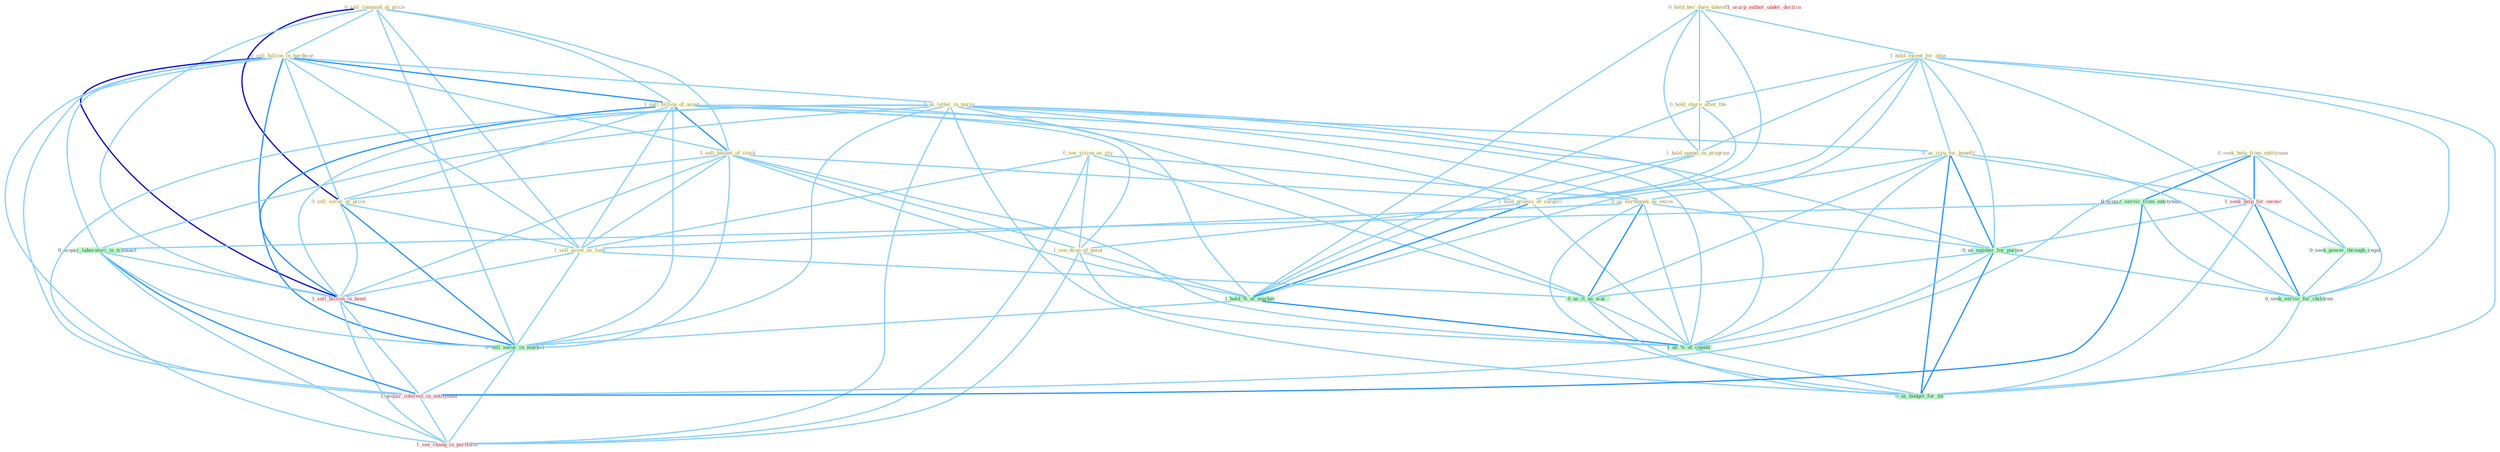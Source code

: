 Graph G{ 
    node
    [shape=polygon,style=filled,width=.5,height=.06,color="#BDFCC9",fixedsize=true,fontsize=4,
    fontcolor="#2f4f4f"];
    {node
    [color="#ffffe0", fontcolor="#8b7d6b"] "0_hold_her_dure_takeoff " "0_sell_commod_at_price " "1_hold_incent_for_abus " "0_see_vision_as_cry " "0_hold_share_after_the " "0_sell_billion_in_hardwar " "1_sell_billion_of_asset " "0_us_letter_in_pursu " "0_seek_help_from_entitynam " "1_hold_spend_on_program " "1_sell_basket_of_stock " "0_us_issu_for_benefit " "0_sell_secur_at_price " "1_hold_promis_of_surgeri " "1_see_drop_of_point " "0_us_earthquak_as_excus " "1_sell_asset_as_loan "}
{node [color="#fff0f5", fontcolor="#b22222"] "1_seek_help_for_owner " "1_sell_billion_in_bond " "1_usurp_author_under_doctrin " "1_acquir_interest_in_entitynam " "1_see_chang_in_portfolio "}
edge [color="#B0E2FF"];

	"0_hold_her_dure_takeoff " -- "1_hold_incent_for_abus " [w="1", color="#87cefa" ];
	"0_hold_her_dure_takeoff " -- "0_hold_share_after_the " [w="1", color="#87cefa" ];
	"0_hold_her_dure_takeoff " -- "1_hold_spend_on_program " [w="1", color="#87cefa" ];
	"0_hold_her_dure_takeoff " -- "1_hold_promis_of_surgeri " [w="1", color="#87cefa" ];
	"0_hold_her_dure_takeoff " -- "1_hold_%_of_market " [w="1", color="#87cefa" ];
	"0_sell_commod_at_price " -- "0_sell_billion_in_hardwar " [w="1", color="#87cefa" ];
	"0_sell_commod_at_price " -- "1_sell_billion_of_asset " [w="1", color="#87cefa" ];
	"0_sell_commod_at_price " -- "1_sell_basket_of_stock " [w="1", color="#87cefa" ];
	"0_sell_commod_at_price " -- "0_sell_secur_at_price " [w="3", color="#0000cd" , len=0.6];
	"0_sell_commod_at_price " -- "1_sell_asset_as_loan " [w="1", color="#87cefa" ];
	"0_sell_commod_at_price " -- "1_sell_billion_in_bond " [w="1", color="#87cefa" ];
	"0_sell_commod_at_price " -- "0_sell_secur_in_market " [w="1", color="#87cefa" ];
	"1_hold_incent_for_abus " -- "0_hold_share_after_the " [w="1", color="#87cefa" ];
	"1_hold_incent_for_abus " -- "1_hold_spend_on_program " [w="1", color="#87cefa" ];
	"1_hold_incent_for_abus " -- "0_us_issu_for_benefit " [w="1", color="#87cefa" ];
	"1_hold_incent_for_abus " -- "1_hold_promis_of_surgeri " [w="1", color="#87cefa" ];
	"1_hold_incent_for_abus " -- "1_seek_help_for_owner " [w="1", color="#87cefa" ];
	"1_hold_incent_for_abus " -- "1_hold_%_of_market " [w="1", color="#87cefa" ];
	"1_hold_incent_for_abus " -- "0_us_number_for_purpos " [w="1", color="#87cefa" ];
	"1_hold_incent_for_abus " -- "0_seek_servic_for_children " [w="1", color="#87cefa" ];
	"1_hold_incent_for_abus " -- "0_us_budget_for_thi " [w="1", color="#87cefa" ];
	"0_see_vision_as_cry " -- "1_see_drop_of_point " [w="1", color="#87cefa" ];
	"0_see_vision_as_cry " -- "0_us_earthquak_as_excus " [w="1", color="#87cefa" ];
	"0_see_vision_as_cry " -- "1_sell_asset_as_loan " [w="1", color="#87cefa" ];
	"0_see_vision_as_cry " -- "0_us_it_as_wai " [w="1", color="#87cefa" ];
	"0_see_vision_as_cry " -- "1_see_chang_in_portfolio " [w="1", color="#87cefa" ];
	"0_hold_share_after_the " -- "1_hold_spend_on_program " [w="1", color="#87cefa" ];
	"0_hold_share_after_the " -- "1_hold_promis_of_surgeri " [w="1", color="#87cefa" ];
	"0_hold_share_after_the " -- "1_hold_%_of_market " [w="1", color="#87cefa" ];
	"0_sell_billion_in_hardwar " -- "1_sell_billion_of_asset " [w="2", color="#1e90ff" , len=0.8];
	"0_sell_billion_in_hardwar " -- "0_us_letter_in_pursu " [w="1", color="#87cefa" ];
	"0_sell_billion_in_hardwar " -- "1_sell_basket_of_stock " [w="1", color="#87cefa" ];
	"0_sell_billion_in_hardwar " -- "0_sell_secur_at_price " [w="1", color="#87cefa" ];
	"0_sell_billion_in_hardwar " -- "1_sell_asset_as_loan " [w="1", color="#87cefa" ];
	"0_sell_billion_in_hardwar " -- "0_acquir_laboratori_in_transact " [w="1", color="#87cefa" ];
	"0_sell_billion_in_hardwar " -- "1_sell_billion_in_bond " [w="3", color="#0000cd" , len=0.6];
	"0_sell_billion_in_hardwar " -- "0_sell_secur_in_market " [w="2", color="#1e90ff" , len=0.8];
	"0_sell_billion_in_hardwar " -- "1_acquir_interest_in_entitynam " [w="1", color="#87cefa" ];
	"0_sell_billion_in_hardwar " -- "1_see_chang_in_portfolio " [w="1", color="#87cefa" ];
	"1_sell_billion_of_asset " -- "1_sell_basket_of_stock " [w="2", color="#1e90ff" , len=0.8];
	"1_sell_billion_of_asset " -- "0_sell_secur_at_price " [w="1", color="#87cefa" ];
	"1_sell_billion_of_asset " -- "1_hold_promis_of_surgeri " [w="1", color="#87cefa" ];
	"1_sell_billion_of_asset " -- "1_see_drop_of_point " [w="1", color="#87cefa" ];
	"1_sell_billion_of_asset " -- "1_sell_asset_as_loan " [w="1", color="#87cefa" ];
	"1_sell_billion_of_asset " -- "1_hold_%_of_market " [w="1", color="#87cefa" ];
	"1_sell_billion_of_asset " -- "1_sell_billion_in_bond " [w="2", color="#1e90ff" , len=0.8];
	"1_sell_billion_of_asset " -- "1_us_%_of_capabl " [w="1", color="#87cefa" ];
	"1_sell_billion_of_asset " -- "0_sell_secur_in_market " [w="1", color="#87cefa" ];
	"0_us_letter_in_pursu " -- "0_us_issu_for_benefit " [w="1", color="#87cefa" ];
	"0_us_letter_in_pursu " -- "0_us_earthquak_as_excus " [w="1", color="#87cefa" ];
	"0_us_letter_in_pursu " -- "0_us_number_for_purpos " [w="1", color="#87cefa" ];
	"0_us_letter_in_pursu " -- "0_acquir_laboratori_in_transact " [w="1", color="#87cefa" ];
	"0_us_letter_in_pursu " -- "1_sell_billion_in_bond " [w="1", color="#87cefa" ];
	"0_us_letter_in_pursu " -- "0_us_it_as_wai " [w="1", color="#87cefa" ];
	"0_us_letter_in_pursu " -- "1_us_%_of_capabl " [w="1", color="#87cefa" ];
	"0_us_letter_in_pursu " -- "0_sell_secur_in_market " [w="1", color="#87cefa" ];
	"0_us_letter_in_pursu " -- "1_acquir_interest_in_entitynam " [w="1", color="#87cefa" ];
	"0_us_letter_in_pursu " -- "1_see_chang_in_portfolio " [w="1", color="#87cefa" ];
	"0_us_letter_in_pursu " -- "0_us_budget_for_thi " [w="1", color="#87cefa" ];
	"0_seek_help_from_entitynam " -- "1_seek_help_for_owner " [w="2", color="#1e90ff" , len=0.8];
	"0_seek_help_from_entitynam " -- "0_acquir_servic_from_entitynam " [w="2", color="#1e90ff" , len=0.8];
	"0_seek_help_from_entitynam " -- "0_seek_power_through_regul " [w="1", color="#87cefa" ];
	"0_seek_help_from_entitynam " -- "1_acquir_interest_in_entitynam " [w="1", color="#87cefa" ];
	"0_seek_help_from_entitynam " -- "0_seek_servic_for_children " [w="1", color="#87cefa" ];
	"1_hold_spend_on_program " -- "1_hold_promis_of_surgeri " [w="1", color="#87cefa" ];
	"1_hold_spend_on_program " -- "1_hold_%_of_market " [w="1", color="#87cefa" ];
	"1_sell_basket_of_stock " -- "0_sell_secur_at_price " [w="1", color="#87cefa" ];
	"1_sell_basket_of_stock " -- "1_hold_promis_of_surgeri " [w="1", color="#87cefa" ];
	"1_sell_basket_of_stock " -- "1_see_drop_of_point " [w="1", color="#87cefa" ];
	"1_sell_basket_of_stock " -- "1_sell_asset_as_loan " [w="1", color="#87cefa" ];
	"1_sell_basket_of_stock " -- "1_hold_%_of_market " [w="1", color="#87cefa" ];
	"1_sell_basket_of_stock " -- "1_sell_billion_in_bond " [w="1", color="#87cefa" ];
	"1_sell_basket_of_stock " -- "1_us_%_of_capabl " [w="1", color="#87cefa" ];
	"1_sell_basket_of_stock " -- "0_sell_secur_in_market " [w="1", color="#87cefa" ];
	"0_us_issu_for_benefit " -- "0_us_earthquak_as_excus " [w="1", color="#87cefa" ];
	"0_us_issu_for_benefit " -- "1_seek_help_for_owner " [w="1", color="#87cefa" ];
	"0_us_issu_for_benefit " -- "0_us_number_for_purpos " [w="2", color="#1e90ff" , len=0.8];
	"0_us_issu_for_benefit " -- "0_us_it_as_wai " [w="1", color="#87cefa" ];
	"0_us_issu_for_benefit " -- "1_us_%_of_capabl " [w="1", color="#87cefa" ];
	"0_us_issu_for_benefit " -- "0_seek_servic_for_children " [w="1", color="#87cefa" ];
	"0_us_issu_for_benefit " -- "0_us_budget_for_thi " [w="2", color="#1e90ff" , len=0.8];
	"0_sell_secur_at_price " -- "1_sell_asset_as_loan " [w="1", color="#87cefa" ];
	"0_sell_secur_at_price " -- "1_sell_billion_in_bond " [w="1", color="#87cefa" ];
	"0_sell_secur_at_price " -- "0_sell_secur_in_market " [w="2", color="#1e90ff" , len=0.8];
	"1_hold_promis_of_surgeri " -- "1_see_drop_of_point " [w="1", color="#87cefa" ];
	"1_hold_promis_of_surgeri " -- "1_hold_%_of_market " [w="2", color="#1e90ff" , len=0.8];
	"1_hold_promis_of_surgeri " -- "1_us_%_of_capabl " [w="1", color="#87cefa" ];
	"1_see_drop_of_point " -- "1_hold_%_of_market " [w="1", color="#87cefa" ];
	"1_see_drop_of_point " -- "1_us_%_of_capabl " [w="1", color="#87cefa" ];
	"1_see_drop_of_point " -- "1_see_chang_in_portfolio " [w="1", color="#87cefa" ];
	"0_us_earthquak_as_excus " -- "1_sell_asset_as_loan " [w="1", color="#87cefa" ];
	"0_us_earthquak_as_excus " -- "0_us_number_for_purpos " [w="1", color="#87cefa" ];
	"0_us_earthquak_as_excus " -- "0_us_it_as_wai " [w="2", color="#1e90ff" , len=0.8];
	"0_us_earthquak_as_excus " -- "1_us_%_of_capabl " [w="1", color="#87cefa" ];
	"0_us_earthquak_as_excus " -- "0_us_budget_for_thi " [w="1", color="#87cefa" ];
	"1_sell_asset_as_loan " -- "1_sell_billion_in_bond " [w="1", color="#87cefa" ];
	"1_sell_asset_as_loan " -- "0_us_it_as_wai " [w="1", color="#87cefa" ];
	"1_sell_asset_as_loan " -- "0_sell_secur_in_market " [w="1", color="#87cefa" ];
	"1_seek_help_for_owner " -- "0_seek_power_through_regul " [w="1", color="#87cefa" ];
	"1_seek_help_for_owner " -- "0_us_number_for_purpos " [w="1", color="#87cefa" ];
	"1_seek_help_for_owner " -- "0_seek_servic_for_children " [w="2", color="#1e90ff" , len=0.8];
	"1_seek_help_for_owner " -- "0_us_budget_for_thi " [w="1", color="#87cefa" ];
	"0_acquir_servic_from_entitynam " -- "0_acquir_laboratori_in_transact " [w="1", color="#87cefa" ];
	"0_acquir_servic_from_entitynam " -- "1_acquir_interest_in_entitynam " [w="2", color="#1e90ff" , len=0.8];
	"0_acquir_servic_from_entitynam " -- "0_seek_servic_for_children " [w="1", color="#87cefa" ];
	"1_hold_%_of_market " -- "1_us_%_of_capabl " [w="2", color="#1e90ff" , len=0.8];
	"1_hold_%_of_market " -- "0_sell_secur_in_market " [w="1", color="#87cefa" ];
	"0_seek_power_through_regul " -- "0_seek_servic_for_children " [w="1", color="#87cefa" ];
	"0_us_number_for_purpos " -- "0_us_it_as_wai " [w="1", color="#87cefa" ];
	"0_us_number_for_purpos " -- "1_us_%_of_capabl " [w="1", color="#87cefa" ];
	"0_us_number_for_purpos " -- "0_seek_servic_for_children " [w="1", color="#87cefa" ];
	"0_us_number_for_purpos " -- "0_us_budget_for_thi " [w="2", color="#1e90ff" , len=0.8];
	"0_acquir_laboratori_in_transact " -- "1_sell_billion_in_bond " [w="1", color="#87cefa" ];
	"0_acquir_laboratori_in_transact " -- "0_sell_secur_in_market " [w="1", color="#87cefa" ];
	"0_acquir_laboratori_in_transact " -- "1_acquir_interest_in_entitynam " [w="2", color="#1e90ff" , len=0.8];
	"0_acquir_laboratori_in_transact " -- "1_see_chang_in_portfolio " [w="1", color="#87cefa" ];
	"1_sell_billion_in_bond " -- "0_sell_secur_in_market " [w="2", color="#1e90ff" , len=0.8];
	"1_sell_billion_in_bond " -- "1_acquir_interest_in_entitynam " [w="1", color="#87cefa" ];
	"1_sell_billion_in_bond " -- "1_see_chang_in_portfolio " [w="1", color="#87cefa" ];
	"0_us_it_as_wai " -- "1_us_%_of_capabl " [w="1", color="#87cefa" ];
	"0_us_it_as_wai " -- "0_us_budget_for_thi " [w="1", color="#87cefa" ];
	"1_us_%_of_capabl " -- "0_us_budget_for_thi " [w="1", color="#87cefa" ];
	"0_sell_secur_in_market " -- "1_acquir_interest_in_entitynam " [w="1", color="#87cefa" ];
	"0_sell_secur_in_market " -- "1_see_chang_in_portfolio " [w="1", color="#87cefa" ];
	"1_acquir_interest_in_entitynam " -- "1_see_chang_in_portfolio " [w="1", color="#87cefa" ];
	"0_seek_servic_for_children " -- "0_us_budget_for_thi " [w="1", color="#87cefa" ];
}